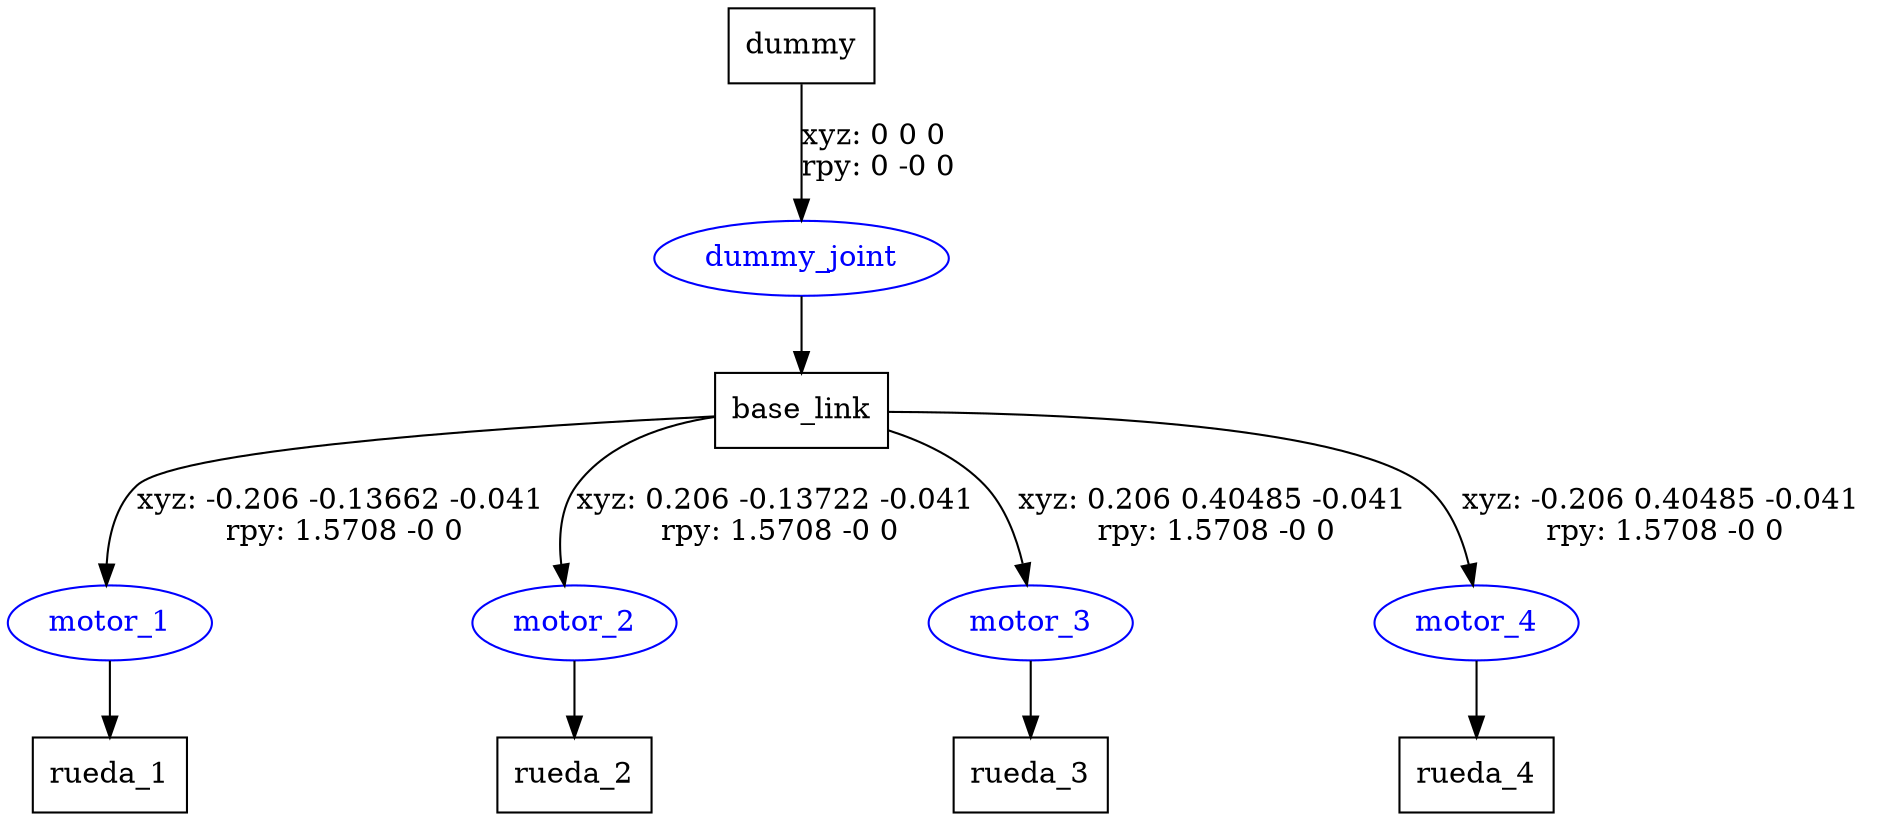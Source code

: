 digraph G {
node [shape=box];
"dummy" [label="dummy"];
"base_link" [label="base_link"];
"rueda_1" [label="rueda_1"];
"rueda_2" [label="rueda_2"];
"rueda_3" [label="rueda_3"];
"rueda_4" [label="rueda_4"];
node [shape=ellipse, color=blue, fontcolor=blue];
"dummy" -> "dummy_joint" [label="xyz: 0 0 0 \nrpy: 0 -0 0"]
"dummy_joint" -> "base_link"
"base_link" -> "motor_1" [label="xyz: -0.206 -0.13662 -0.041 \nrpy: 1.5708 -0 0"]
"motor_1" -> "rueda_1"
"base_link" -> "motor_2" [label="xyz: 0.206 -0.13722 -0.041 \nrpy: 1.5708 -0 0"]
"motor_2" -> "rueda_2"
"base_link" -> "motor_3" [label="xyz: 0.206 0.40485 -0.041 \nrpy: 1.5708 -0 0"]
"motor_3" -> "rueda_3"
"base_link" -> "motor_4" [label="xyz: -0.206 0.40485 -0.041 \nrpy: 1.5708 -0 0"]
"motor_4" -> "rueda_4"
}
